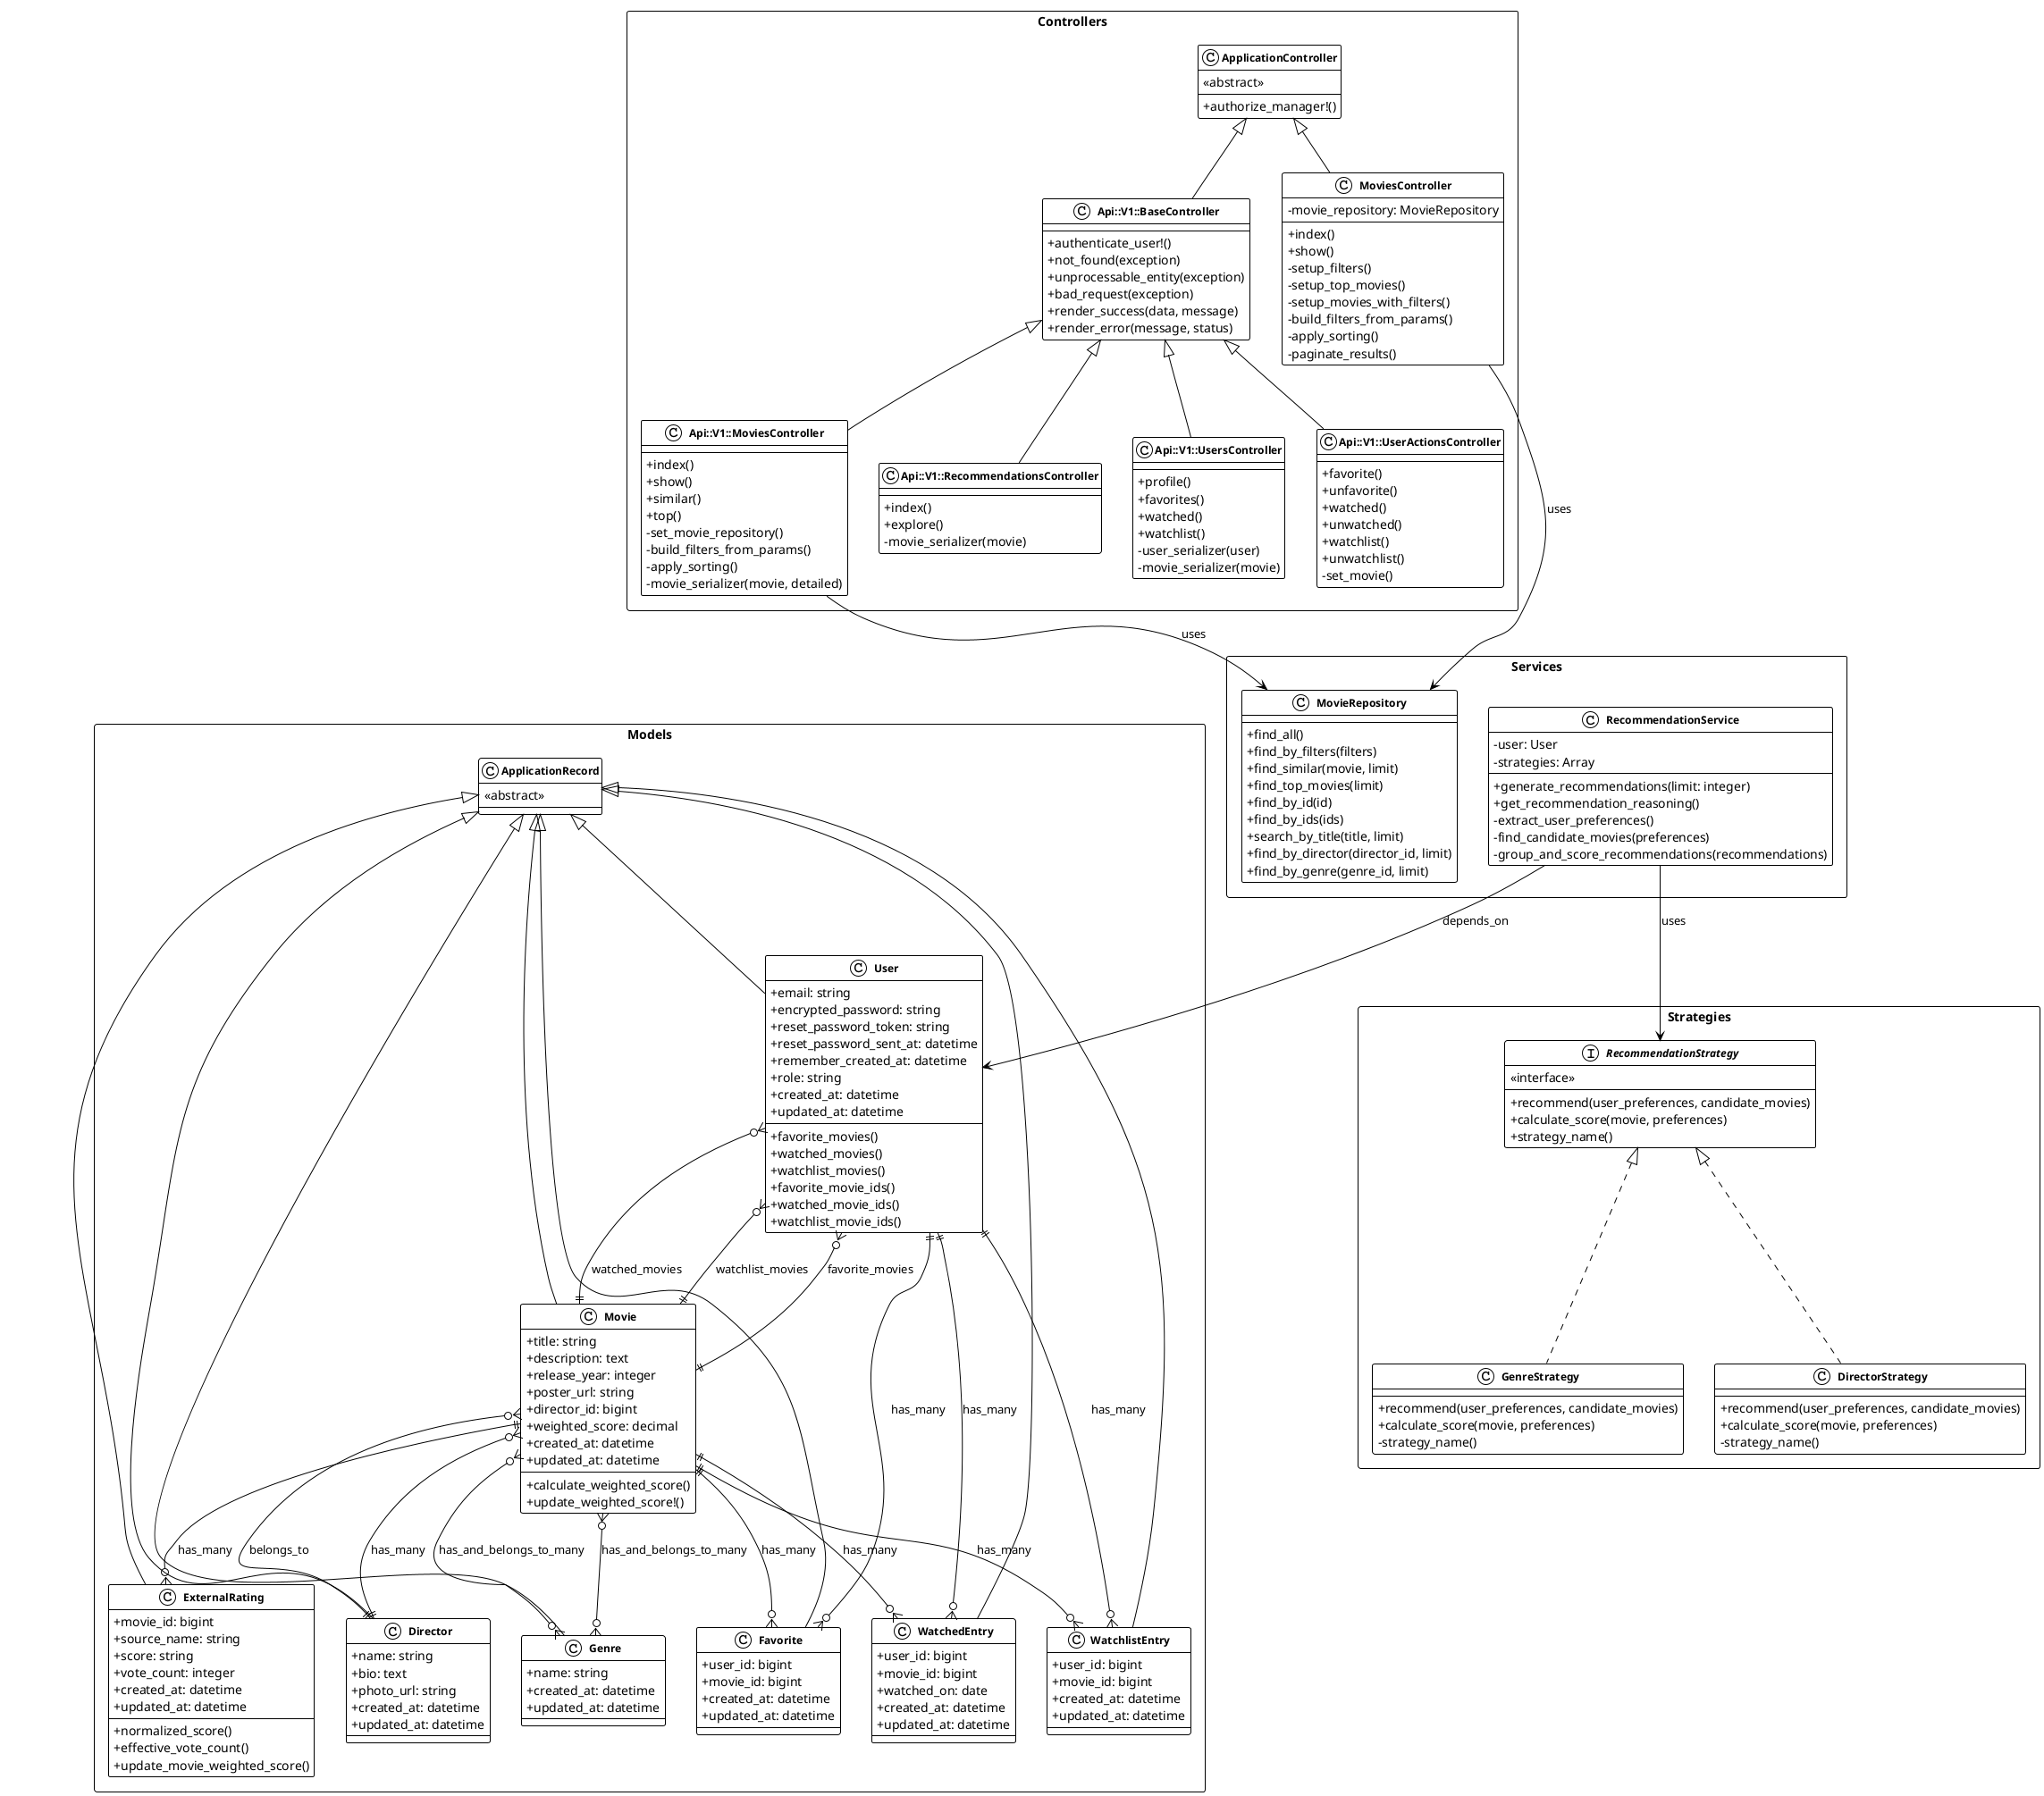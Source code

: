 @startuml Film Sonar - Diagrama de Clases

!theme plain
skinparam classAttributeIconSize 0
skinparam classFontSize 12
skinparam classFontStyle bold
skinparam packageStyle rectangle

package "Models" {
  class ApplicationRecord {
    <<abstract>>
  }

  class User {
    +email: string
    +encrypted_password: string
    +reset_password_token: string
    +reset_password_sent_at: datetime
    +remember_created_at: datetime
    +role: string
    +created_at: datetime
    +updated_at: datetime
    --
    +favorite_movies()
    +watched_movies()
    +watchlist_movies()
    +favorite_movie_ids()
    +watched_movie_ids()
    +watchlist_movie_ids()
  }

  class Movie {
    +title: string
    +description: text
    +release_year: integer
    +poster_url: string
    +director_id: bigint
    +weighted_score: decimal
    +created_at: datetime
    +updated_at: datetime
    --
    +calculate_weighted_score()
    +update_weighted_score!()
  }

  class Director {
    +name: string
    +bio: text
    +photo_url: string
    +created_at: datetime
    +updated_at: datetime
  }

  class Genre {
    +name: string
    +created_at: datetime
    +updated_at: datetime
  }

  class ExternalRating {
    +movie_id: bigint
    +source_name: string
    +score: string
    +vote_count: integer
    +created_at: datetime
    +updated_at: datetime
    --
    +normalized_score()
    +effective_vote_count()
    +update_movie_weighted_score()
  }

  class Favorite {
    +user_id: bigint
    +movie_id: bigint
    +created_at: datetime
    +updated_at: datetime
  }

  class WatchedEntry {
    +user_id: bigint
    +movie_id: bigint
    +watched_on: date
    +created_at: datetime
    +updated_at: datetime
  }

  class WatchlistEntry {
    +user_id: bigint
    +movie_id: bigint
    +created_at: datetime
    +updated_at: datetime
  }
}

package "Services" {
  class RecommendationService {
    -user: User
    -strategies: Array
    --
    +generate_recommendations(limit: integer)
    +get_recommendation_reasoning()
    -extract_user_preferences()
    -find_candidate_movies(preferences)
    -group_and_score_recommendations(recommendations)
  }

  class MovieRepository {
    +find_all()
    +find_by_filters(filters)
    +find_similar(movie, limit)
    +find_top_movies(limit)
    +find_by_id(id)
    +find_by_ids(ids)
    +search_by_title(title, limit)
    +find_by_director(director_id, limit)
    +find_by_genre(genre_id, limit)
  }
}

package "Strategies" {
  interface RecommendationStrategy {
    <<interface>>
    +recommend(user_preferences, candidate_movies)
    +calculate_score(movie, preferences)
    +strategy_name()
  }

  class GenreStrategy {
    +recommend(user_preferences, candidate_movies)
    +calculate_score(movie, preferences)
    -strategy_name()
  }

  class DirectorStrategy {
    +recommend(user_preferences, candidate_movies)
    +calculate_score(movie, preferences)
    -strategy_name()
  }
}

package "Controllers" {
  class ApplicationController {
    <<abstract>>
    +authorize_manager!()
  }

  class MoviesController {
    -movie_repository: MovieRepository
    +index()
    +show()
    -setup_filters()
    -setup_top_movies()
    -setup_movies_with_filters()
    -build_filters_from_params()
    -apply_sorting()
    -paginate_results()
  }

  class Api::V1::BaseController {
    +authenticate_user!()
    +not_found(exception)
    +unprocessable_entity(exception)
    +bad_request(exception)
    +render_success(data, message)
    +render_error(message, status)
  }

  class Api::V1::MoviesController {
    +index()
    +show()
    +similar()
    +top()
    -set_movie_repository()
    -build_filters_from_params()
    -apply_sorting()
    -movie_serializer(movie, detailed)
  }

  class Api::V1::RecommendationsController {
    +index()
    +explore()
    -movie_serializer(movie)
  }

  class Api::V1::UsersController {
    +profile()
    +favorites()
    +watched()
    +watchlist()
    -user_serializer(user)
    -movie_serializer(movie)
  }

  class Api::V1::UserActionsController {
    +favorite()
    +unfavorite()
    +watched()
    +unwatched()
    +watchlist()
    +unwatchlist()
    -set_movie()
  }
}

' Relaciones de herencia
ApplicationRecord <|-- User
ApplicationRecord <|-- Movie
ApplicationRecord <|-- Director
ApplicationRecord <|-- Genre
ApplicationRecord <|-- ExternalRating
ApplicationRecord <|-- Favorite
ApplicationRecord <|-- WatchedEntry
ApplicationRecord <|-- WatchlistEntry

ApplicationController <|-- MoviesController
ApplicationController <|-- Api::V1::BaseController
Api::V1::BaseController <|-- Api::V1::MoviesController
Api::V1::BaseController <|-- Api::V1::RecommendationsController
Api::V1::BaseController <|-- Api::V1::UsersController
Api::V1::BaseController <|-- Api::V1::UserActionsController

RecommendationStrategy <|.. GenreStrategy
RecommendationStrategy <|.. DirectorStrategy

' Relaciones de asociación
User ||--o{ Favorite : has_many
User ||--o{ WatchedEntry : has_many
User ||--o{ WatchlistEntry : has_many
User }o--|| Movie : favorite_movies
User }o--|| Movie : watched_movies
User }o--|| Movie : watchlist_movies

Movie ||--o{ ExternalRating : has_many
Movie ||--o{ Favorite : has_many
Movie ||--o{ WatchedEntry : has_many
Movie ||--o{ WatchlistEntry : has_many
Movie }o--|| Director : belongs_to
Movie }o--o{ Genre : has_and_belongs_to_many

Director ||--o{ Movie : has_many
Genre }o--o{ Movie : has_and_belongs_to_many

' Relaciones de dependencia
RecommendationService --> RecommendationStrategy : uses
RecommendationService --> User : depends_on
MoviesController --> MovieRepository : uses
Api::V1::MoviesController --> MovieRepository : uses

@enduml 